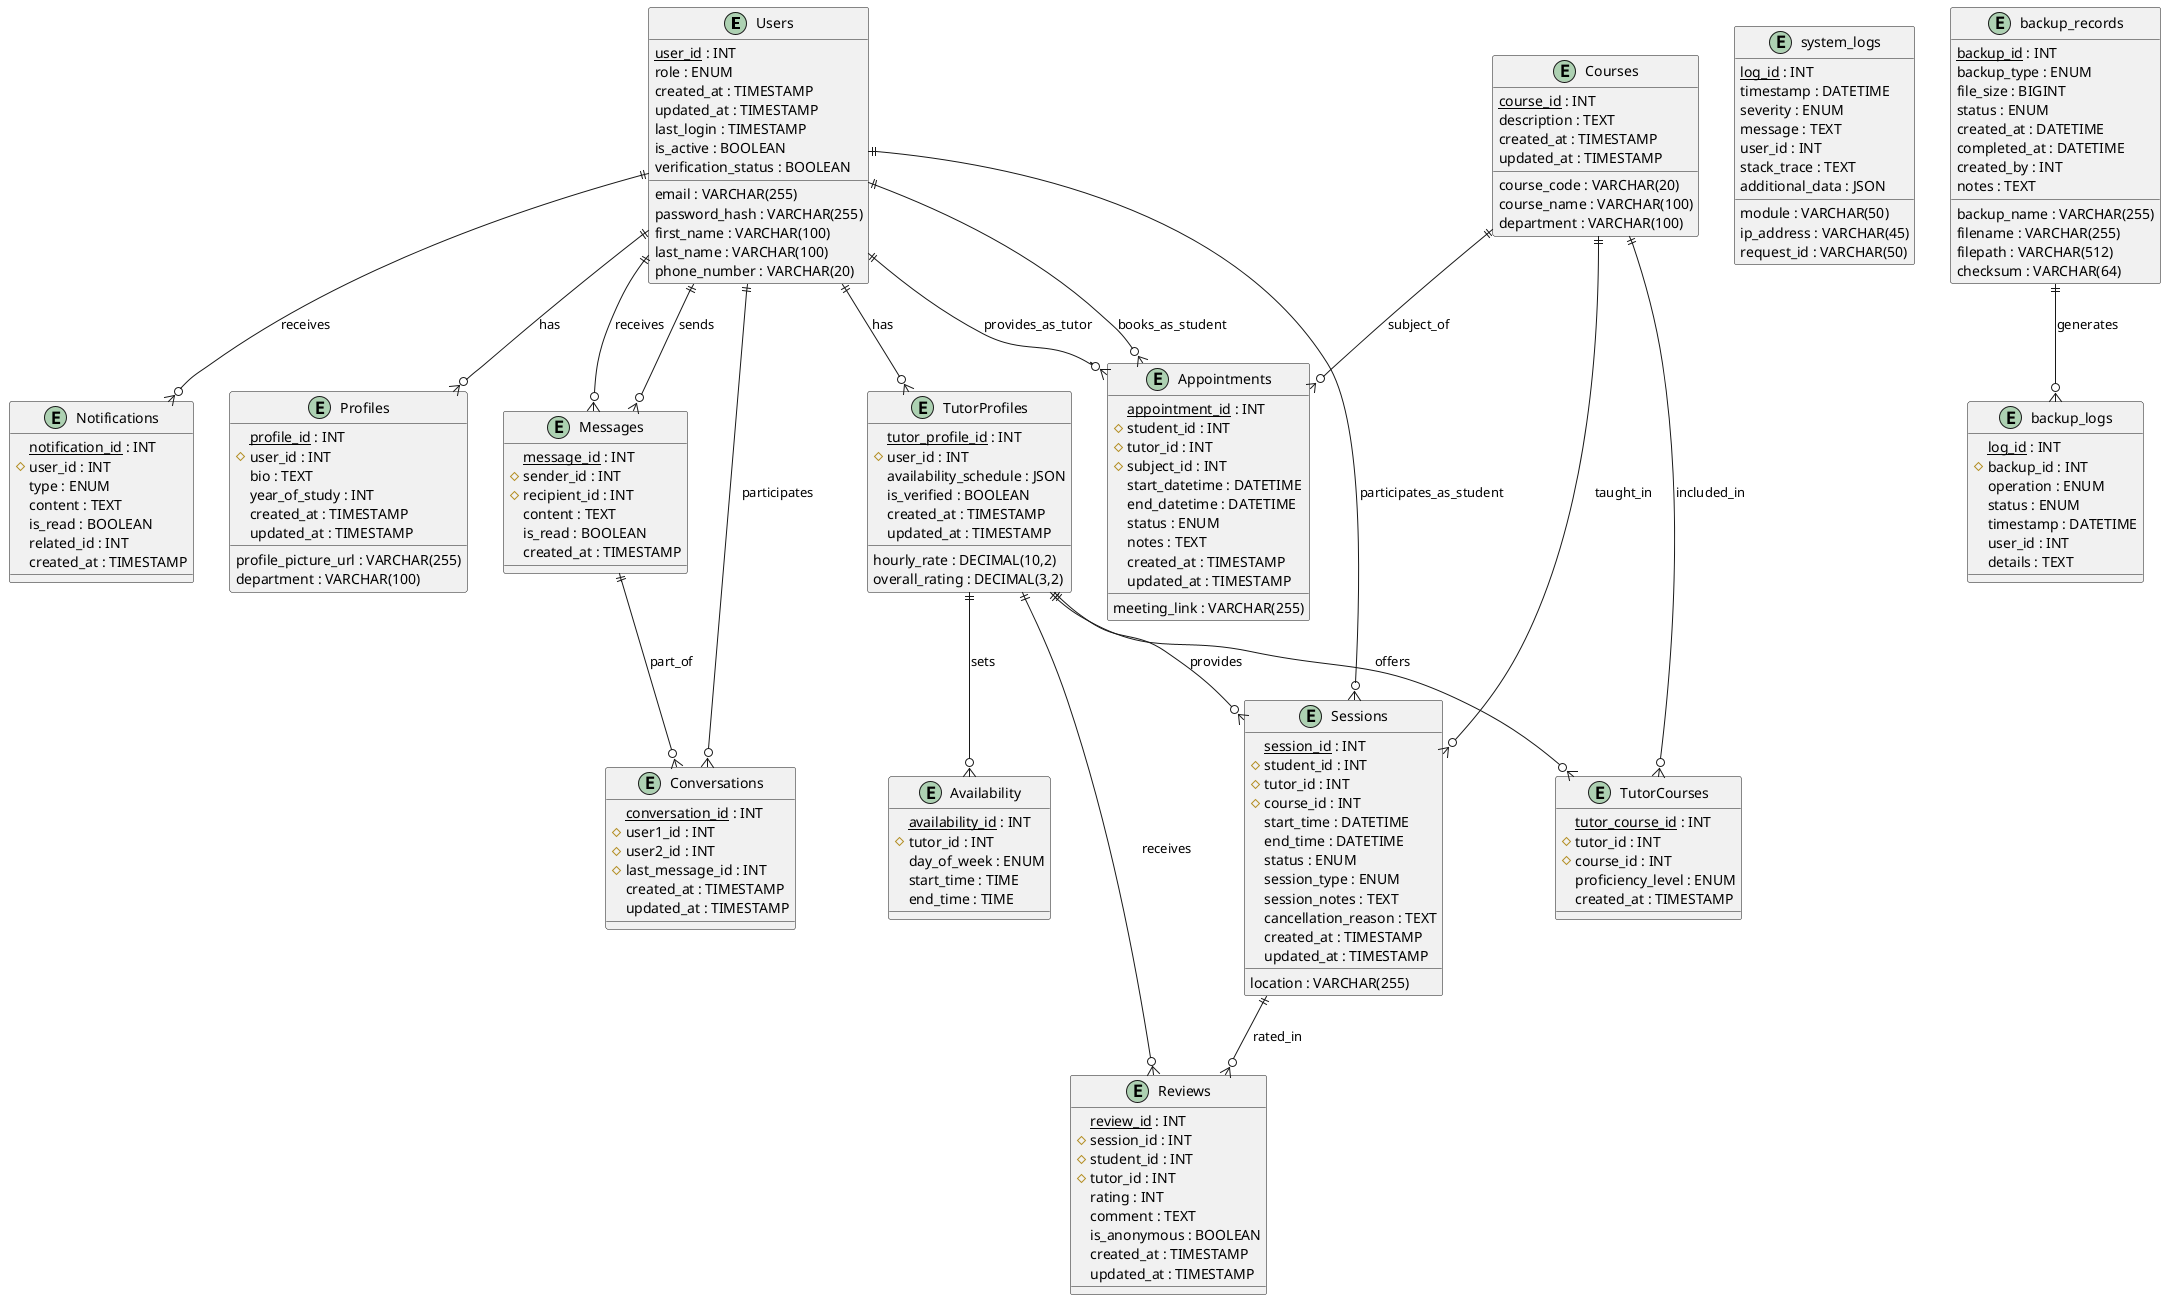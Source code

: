 @startuml
' Entity-Relationship Diagram for PeerTutor System

!define primary_key(x) <u>x</u>
!define foreign_key(x) #x

entity "Users" as users {
  primary_key(user_id) : INT
  email : VARCHAR(255)
  password_hash : VARCHAR(255)
  role : ENUM
  first_name : VARCHAR(100)
  last_name : VARCHAR(100)
  phone_number : VARCHAR(20)
  created_at : TIMESTAMP
  updated_at : TIMESTAMP
  last_login : TIMESTAMP
  is_active : BOOLEAN
  verification_status : BOOLEAN
}

entity "Profiles" as profiles {
  primary_key(profile_id) : INT
  foreign_key(user_id) : INT
  bio : TEXT
  profile_picture_url : VARCHAR(255)
  department : VARCHAR(100)
  year_of_study : INT
  created_at : TIMESTAMP
  updated_at : TIMESTAMP
}

entity "TutorProfiles" as tutor_profiles {
  primary_key(tutor_profile_id) : INT
  foreign_key(user_id) : INT
  hourly_rate : DECIMAL(10,2)
  availability_schedule : JSON
  overall_rating : DECIMAL(3,2)
  is_verified : BOOLEAN
  created_at : TIMESTAMP
  updated_at : TIMESTAMP
}

entity "Courses" as courses {
  primary_key(course_id) : INT
  course_code : VARCHAR(20)
  course_name : VARCHAR(100)
  department : VARCHAR(100)
  description : TEXT
  created_at : TIMESTAMP
  updated_at : TIMESTAMP
}

entity "TutorCourses" as tutor_courses {
  primary_key(tutor_course_id) : INT
  foreign_key(tutor_id) : INT
  foreign_key(course_id) : INT
  proficiency_level : ENUM
  created_at : TIMESTAMP
}

entity "Sessions" as sessions {
  primary_key(session_id) : INT
  foreign_key(student_id) : INT
  foreign_key(tutor_id) : INT
  foreign_key(course_id) : INT
  start_time : DATETIME
  end_time : DATETIME
  status : ENUM
  location : VARCHAR(255)
  session_type : ENUM
  session_notes : TEXT
  cancellation_reason : TEXT
  created_at : TIMESTAMP
  updated_at : TIMESTAMP
}

entity "Availability" as availability {
  primary_key(availability_id) : INT
  foreign_key(tutor_id) : INT
  day_of_week : ENUM
  start_time : TIME
  end_time : TIME
}

entity "Appointments" as appointments {
  primary_key(appointment_id) : INT
  foreign_key(student_id) : INT
  foreign_key(tutor_id) : INT
  foreign_key(subject_id) : INT
  start_datetime : DATETIME
  end_datetime : DATETIME
  status : ENUM
  meeting_link : VARCHAR(255)
  notes : TEXT
  created_at : TIMESTAMP
  updated_at : TIMESTAMP
}

entity "Reviews" as reviews {
  primary_key(review_id) : INT
  foreign_key(session_id) : INT
  foreign_key(student_id) : INT
  foreign_key(tutor_id) : INT
  rating : INT
  comment : TEXT
  is_anonymous : BOOLEAN
  created_at : TIMESTAMP
  updated_at : TIMESTAMP
}

entity "Messages" as messages {
  primary_key(message_id) : INT
  foreign_key(sender_id) : INT
  foreign_key(recipient_id) : INT
  content : TEXT
  is_read : BOOLEAN
  created_at : TIMESTAMP
}

entity "Conversations" as conversations {
  primary_key(conversation_id) : INT
  foreign_key(user1_id) : INT
  foreign_key(user2_id) : INT
  foreign_key(last_message_id) : INT
  created_at : TIMESTAMP
  updated_at : TIMESTAMP
}

entity "Notifications" as notifications {
  primary_key(notification_id) : INT
  foreign_key(user_id) : INT
  type : ENUM
  content : TEXT
  is_read : BOOLEAN
  related_id : INT
  created_at : TIMESTAMP
}

entity "system_logs" as system_logs {
  primary_key(log_id) : INT
  timestamp : DATETIME
  severity : ENUM
  module : VARCHAR(50)
  message : TEXT
  user_id : INT
  ip_address : VARCHAR(45)
  request_id : VARCHAR(50)
  stack_trace : TEXT
  additional_data : JSON
}

entity "backup_records" as backup_records {
  primary_key(backup_id) : INT
  backup_name : VARCHAR(255)
  backup_type : ENUM
  filename : VARCHAR(255)
  filepath : VARCHAR(512)
  file_size : BIGINT
  status : ENUM
  created_at : DATETIME
  completed_at : DATETIME
  created_by : INT
  notes : TEXT
  checksum : VARCHAR(64)
}

entity "backup_logs" as backup_logs {
  primary_key(log_id) : INT
  foreign_key(backup_id) : INT
  operation : ENUM
  status : ENUM
  timestamp : DATETIME
  user_id : INT
  details : TEXT
}

' Relationships
users ||--o{ profiles : has
users ||--o{ tutor_profiles : has
users ||--o{ notifications : receives
users ||--o{ sessions : participates_as_student
tutor_profiles ||--o{ sessions : provides
tutor_profiles ||--o{ tutor_courses : offers
tutor_profiles ||--o{ reviews : receives
tutor_profiles ||--o{ availability : sets
courses ||--o{ tutor_courses : included_in
courses ||--o{ sessions : taught_in
courses ||--o{ appointments : subject_of
sessions ||--o{ reviews : rated_in
users ||--o{ messages : sends
users ||--o{ messages : receives
users ||--o{ conversations : participates
messages ||--o{ conversations : part_of
backup_records ||--o{ backup_logs : generates
users ||--o{ appointments : books_as_student
users ||--o{ appointments : provides_as_tutor

@enduml